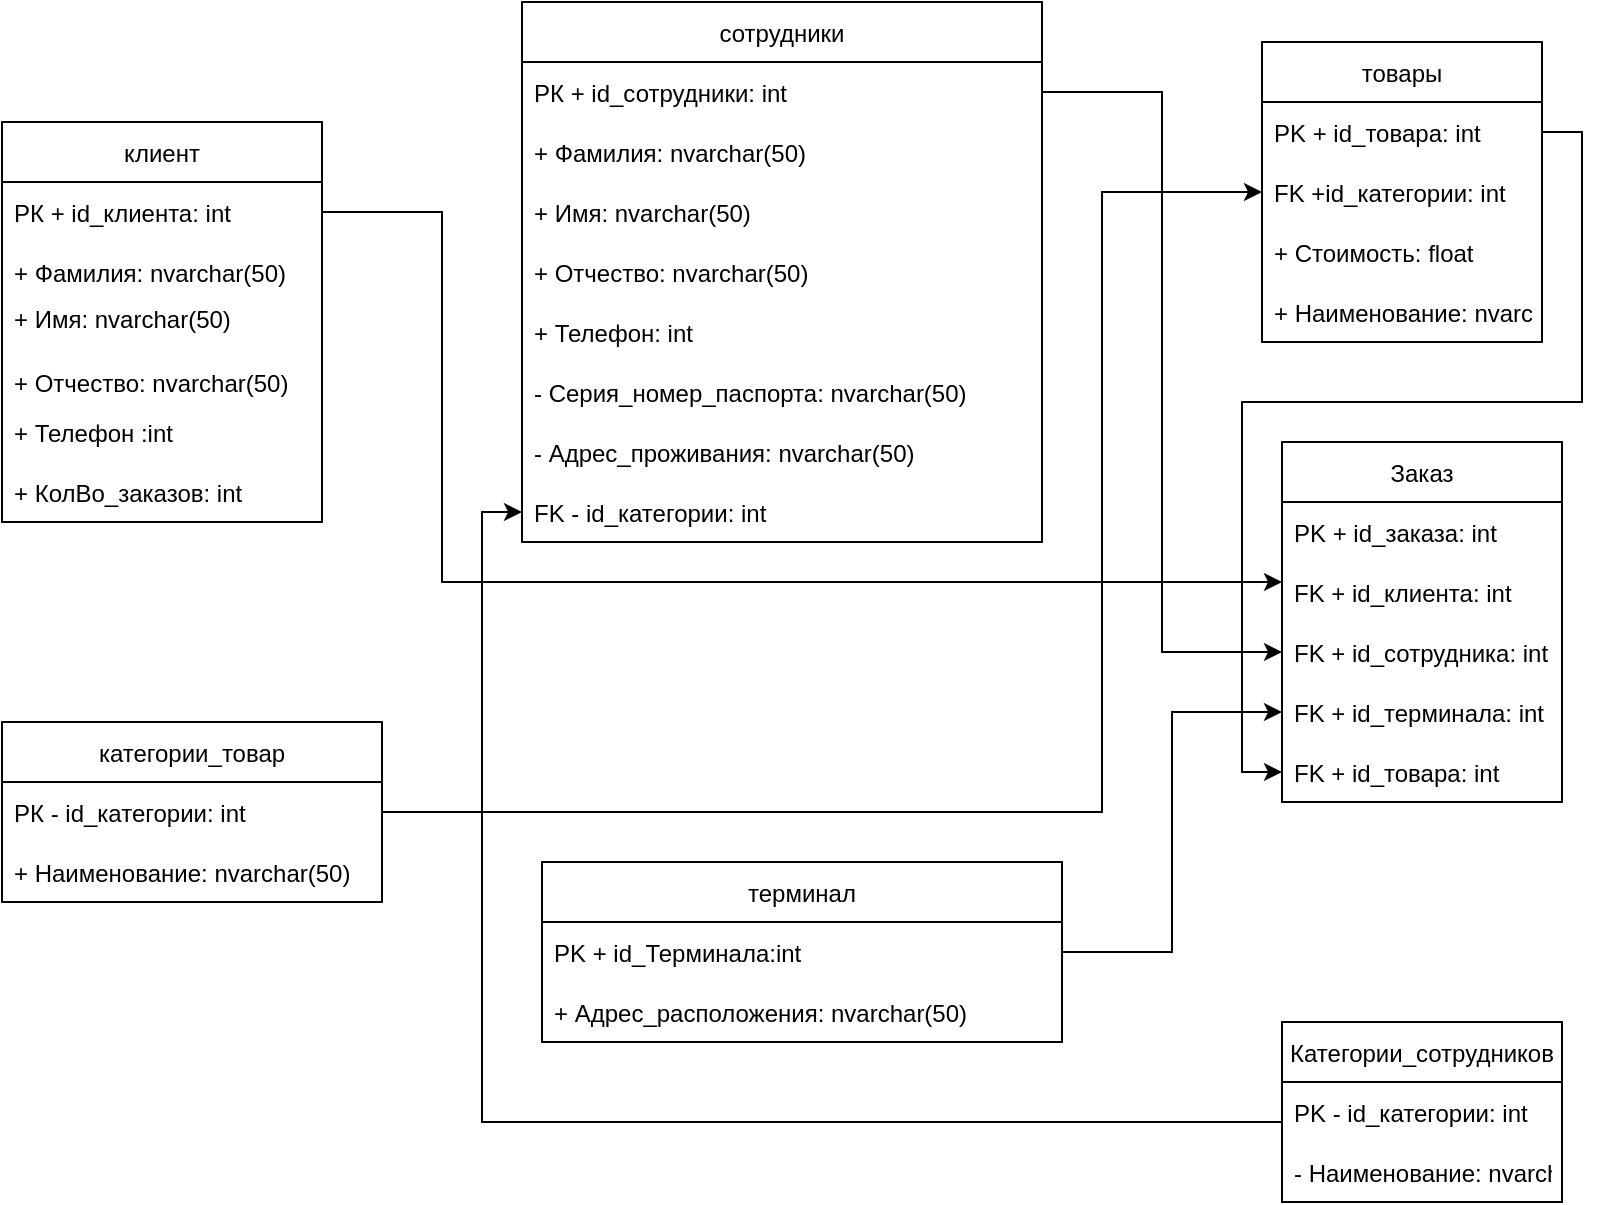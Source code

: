 <mxfile version="20.5.1" type="device"><diagram id="XM5RyU9tCURgkh5YD1RU" name="Страница 1"><mxGraphModel dx="1021" dy="567" grid="1" gridSize="10" guides="1" tooltips="1" connect="1" arrows="1" fold="1" page="1" pageScale="1" pageWidth="827" pageHeight="1169" math="0" shadow="0"><root><mxCell id="0"/><mxCell id="1" parent="0"/><mxCell id="2_jcgtozW0Dtklk9Thox-52" style="edgeStyle=orthogonalEdgeStyle;rounded=0;orthogonalLoop=1;jettySize=auto;html=1;" edge="1" parent="1" source="2_jcgtozW0Dtklk9Thox-3" target="2_jcgtozW0Dtklk9Thox-40"><mxGeometry relative="1" as="geometry"><mxPoint x="620" y="250" as="targetPoint"/><Array as="points"><mxPoint x="260" y="125"/><mxPoint x="260" y="310"/></Array></mxGeometry></mxCell><mxCell id="2_jcgtozW0Dtklk9Thox-2" value="клиент" style="swimlane;fontStyle=0;childLayout=stackLayout;horizontal=1;startSize=30;horizontalStack=0;resizeParent=1;resizeParentMax=0;resizeLast=0;collapsible=1;marginBottom=0;" vertex="1" parent="1"><mxGeometry x="40" y="80" width="160" height="200" as="geometry"/></mxCell><mxCell id="2_jcgtozW0Dtklk9Thox-3" value="РК + id_клиента: int" style="text;strokeColor=none;fillColor=none;align=left;verticalAlign=middle;spacingLeft=4;spacingRight=4;overflow=hidden;points=[[0,0.5],[1,0.5]];portConstraint=eastwest;rotatable=0;" vertex="1" parent="2_jcgtozW0Dtklk9Thox-2"><mxGeometry y="30" width="160" height="30" as="geometry"/></mxCell><mxCell id="2_jcgtozW0Dtklk9Thox-4" value="+ Фамилия: nvarchar(50)" style="text;strokeColor=none;fillColor=none;align=left;verticalAlign=middle;spacingLeft=4;spacingRight=4;overflow=hidden;points=[[0,0.5],[1,0.5]];portConstraint=eastwest;rotatable=0;" vertex="1" parent="2_jcgtozW0Dtklk9Thox-2"><mxGeometry y="60" width="160" height="30" as="geometry"/></mxCell><mxCell id="2_jcgtozW0Dtklk9Thox-5" value="+ Имя: nvarchar(50)&#10;" style="text;strokeColor=none;fillColor=none;align=left;verticalAlign=middle;spacingLeft=4;spacingRight=4;overflow=hidden;points=[[0,0.5],[1,0.5]];portConstraint=eastwest;rotatable=0;" vertex="1" parent="2_jcgtozW0Dtklk9Thox-2"><mxGeometry y="90" width="160" height="30" as="geometry"/></mxCell><mxCell id="2_jcgtozW0Dtklk9Thox-13" value="+ Отчество: nvarchar(50)" style="text;strokeColor=none;fillColor=none;align=left;verticalAlign=middle;spacingLeft=4;spacingRight=4;overflow=hidden;points=[[0,0.5],[1,0.5]];portConstraint=eastwest;rotatable=0;" vertex="1" parent="2_jcgtozW0Dtklk9Thox-2"><mxGeometry y="120" width="160" height="20" as="geometry"/></mxCell><mxCell id="2_jcgtozW0Dtklk9Thox-15" value="+ Телефон :int" style="text;strokeColor=none;fillColor=none;align=left;verticalAlign=middle;spacingLeft=4;spacingRight=4;overflow=hidden;points=[[0,0.5],[1,0.5]];portConstraint=eastwest;rotatable=0;" vertex="1" parent="2_jcgtozW0Dtklk9Thox-2"><mxGeometry y="140" width="160" height="30" as="geometry"/></mxCell><mxCell id="2_jcgtozW0Dtklk9Thox-14" value="+ КолВо_заказов: int" style="text;strokeColor=none;fillColor=none;align=left;verticalAlign=middle;spacingLeft=4;spacingRight=4;overflow=hidden;points=[[0,0.5],[1,0.5]];portConstraint=eastwest;rotatable=0;" vertex="1" parent="2_jcgtozW0Dtklk9Thox-2"><mxGeometry y="170" width="160" height="30" as="geometry"/></mxCell><mxCell id="2_jcgtozW0Dtklk9Thox-17" value="сотрудники" style="swimlane;fontStyle=0;childLayout=stackLayout;horizontal=1;startSize=30;horizontalStack=0;resizeParent=1;resizeParentMax=0;resizeLast=0;collapsible=1;marginBottom=0;" vertex="1" parent="1"><mxGeometry x="300" y="20" width="260" height="270" as="geometry"/></mxCell><mxCell id="2_jcgtozW0Dtklk9Thox-18" value="РК + id_сотрудники: int" style="text;strokeColor=none;fillColor=none;align=left;verticalAlign=middle;spacingLeft=4;spacingRight=4;overflow=hidden;points=[[0,0.5],[1,0.5]];portConstraint=eastwest;rotatable=0;" vertex="1" parent="2_jcgtozW0Dtklk9Thox-17"><mxGeometry y="30" width="260" height="30" as="geometry"/></mxCell><mxCell id="2_jcgtozW0Dtklk9Thox-19" value="+ Фамилия: nvarchar(50)" style="text;strokeColor=none;fillColor=none;align=left;verticalAlign=middle;spacingLeft=4;spacingRight=4;overflow=hidden;points=[[0,0.5],[1,0.5]];portConstraint=eastwest;rotatable=0;" vertex="1" parent="2_jcgtozW0Dtklk9Thox-17"><mxGeometry y="60" width="260" height="30" as="geometry"/></mxCell><mxCell id="2_jcgtozW0Dtklk9Thox-20" value="+ Имя: nvarchar(50)" style="text;strokeColor=none;fillColor=none;align=left;verticalAlign=middle;spacingLeft=4;spacingRight=4;overflow=hidden;points=[[0,0.5],[1,0.5]];portConstraint=eastwest;rotatable=0;" vertex="1" parent="2_jcgtozW0Dtklk9Thox-17"><mxGeometry y="90" width="260" height="30" as="geometry"/></mxCell><mxCell id="2_jcgtozW0Dtklk9Thox-29" value="+ Отчество: nvarchar(50)" style="text;strokeColor=none;fillColor=none;align=left;verticalAlign=middle;spacingLeft=4;spacingRight=4;overflow=hidden;points=[[0,0.5],[1,0.5]];portConstraint=eastwest;rotatable=0;" vertex="1" parent="2_jcgtozW0Dtklk9Thox-17"><mxGeometry y="120" width="260" height="30" as="geometry"/></mxCell><mxCell id="2_jcgtozW0Dtklk9Thox-30" value="+ Телефон: int" style="text;strokeColor=none;fillColor=none;align=left;verticalAlign=middle;spacingLeft=4;spacingRight=4;overflow=hidden;points=[[0,0.5],[1,0.5]];portConstraint=eastwest;rotatable=0;" vertex="1" parent="2_jcgtozW0Dtklk9Thox-17"><mxGeometry y="150" width="260" height="30" as="geometry"/></mxCell><mxCell id="2_jcgtozW0Dtklk9Thox-31" value="- Серия_номер_паспорта: nvarchar(50)" style="text;strokeColor=none;fillColor=none;align=left;verticalAlign=middle;spacingLeft=4;spacingRight=4;overflow=hidden;points=[[0,0.5],[1,0.5]];portConstraint=eastwest;rotatable=0;" vertex="1" parent="2_jcgtozW0Dtklk9Thox-17"><mxGeometry y="180" width="260" height="30" as="geometry"/></mxCell><mxCell id="2_jcgtozW0Dtklk9Thox-32" value="- Адрес_проживания: nvarchar(50)" style="text;strokeColor=none;fillColor=none;align=left;verticalAlign=middle;spacingLeft=4;spacingRight=4;overflow=hidden;points=[[0,0.5],[1,0.5]];portConstraint=eastwest;rotatable=0;" vertex="1" parent="2_jcgtozW0Dtklk9Thox-17"><mxGeometry y="210" width="260" height="30" as="geometry"/></mxCell><mxCell id="2_jcgtozW0Dtklk9Thox-33" value="FK - id_категории: int" style="text;strokeColor=none;fillColor=none;align=left;verticalAlign=middle;spacingLeft=4;spacingRight=4;overflow=hidden;points=[[0,0.5],[1,0.5]];portConstraint=eastwest;rotatable=0;" vertex="1" parent="2_jcgtozW0Dtklk9Thox-17"><mxGeometry y="240" width="260" height="30" as="geometry"/></mxCell><mxCell id="2_jcgtozW0Dtklk9Thox-21" value="категории_товар" style="swimlane;fontStyle=0;childLayout=stackLayout;horizontal=1;startSize=30;horizontalStack=0;resizeParent=1;resizeParentMax=0;resizeLast=0;collapsible=1;marginBottom=0;" vertex="1" parent="1"><mxGeometry x="40" y="380" width="190" height="90" as="geometry"/></mxCell><mxCell id="2_jcgtozW0Dtklk9Thox-22" value="РК - id_категории: int" style="text;strokeColor=none;fillColor=none;align=left;verticalAlign=middle;spacingLeft=4;spacingRight=4;overflow=hidden;points=[[0,0.5],[1,0.5]];portConstraint=eastwest;rotatable=0;" vertex="1" parent="2_jcgtozW0Dtklk9Thox-21"><mxGeometry y="30" width="190" height="30" as="geometry"/></mxCell><mxCell id="2_jcgtozW0Dtklk9Thox-23" value="+ Наименование: nvarchar(50)" style="text;strokeColor=none;fillColor=none;align=left;verticalAlign=middle;spacingLeft=4;spacingRight=4;overflow=hidden;points=[[0,0.5],[1,0.5]];portConstraint=eastwest;rotatable=0;" vertex="1" parent="2_jcgtozW0Dtklk9Thox-21"><mxGeometry y="60" width="190" height="30" as="geometry"/></mxCell><mxCell id="2_jcgtozW0Dtklk9Thox-25" value="терминал" style="swimlane;fontStyle=0;childLayout=stackLayout;horizontal=1;startSize=30;horizontalStack=0;resizeParent=1;resizeParentMax=0;resizeLast=0;collapsible=1;marginBottom=0;" vertex="1" parent="1"><mxGeometry x="310" y="450" width="260" height="90" as="geometry"/></mxCell><mxCell id="2_jcgtozW0Dtklk9Thox-26" value="PK + id_Терминала:int" style="text;strokeColor=none;fillColor=none;align=left;verticalAlign=middle;spacingLeft=4;spacingRight=4;overflow=hidden;points=[[0,0.5],[1,0.5]];portConstraint=eastwest;rotatable=0;" vertex="1" parent="2_jcgtozW0Dtklk9Thox-25"><mxGeometry y="30" width="260" height="30" as="geometry"/></mxCell><mxCell id="2_jcgtozW0Dtklk9Thox-27" value="+ Адрес_расположения: nvarchar(50)" style="text;strokeColor=none;fillColor=none;align=left;verticalAlign=middle;spacingLeft=4;spacingRight=4;overflow=hidden;points=[[0,0.5],[1,0.5]];portConstraint=eastwest;rotatable=0;" vertex="1" parent="2_jcgtozW0Dtklk9Thox-25"><mxGeometry y="60" width="260" height="30" as="geometry"/></mxCell><mxCell id="2_jcgtozW0Dtklk9Thox-34" value="товары" style="swimlane;fontStyle=0;childLayout=stackLayout;horizontal=1;startSize=30;horizontalStack=0;resizeParent=1;resizeParentMax=0;resizeLast=0;collapsible=1;marginBottom=0;" vertex="1" parent="1"><mxGeometry x="670" y="40" width="140" height="150" as="geometry"/></mxCell><mxCell id="2_jcgtozW0Dtklk9Thox-35" value="PK + id_товара: int" style="text;strokeColor=none;fillColor=none;align=left;verticalAlign=middle;spacingLeft=4;spacingRight=4;overflow=hidden;points=[[0,0.5],[1,0.5]];portConstraint=eastwest;rotatable=0;" vertex="1" parent="2_jcgtozW0Dtklk9Thox-34"><mxGeometry y="30" width="140" height="30" as="geometry"/></mxCell><mxCell id="2_jcgtozW0Dtklk9Thox-36" value="FK +id_категории: int" style="text;strokeColor=none;fillColor=none;align=left;verticalAlign=middle;spacingLeft=4;spacingRight=4;overflow=hidden;points=[[0,0.5],[1,0.5]];portConstraint=eastwest;rotatable=0;" vertex="1" parent="2_jcgtozW0Dtklk9Thox-34"><mxGeometry y="60" width="140" height="30" as="geometry"/></mxCell><mxCell id="2_jcgtozW0Dtklk9Thox-37" value="+ Стоимость: float" style="text;strokeColor=none;fillColor=none;align=left;verticalAlign=middle;spacingLeft=4;spacingRight=4;overflow=hidden;points=[[0,0.5],[1,0.5]];portConstraint=eastwest;rotatable=0;" vertex="1" parent="2_jcgtozW0Dtklk9Thox-34"><mxGeometry y="90" width="140" height="30" as="geometry"/></mxCell><mxCell id="2_jcgtozW0Dtklk9Thox-46" value="+ Наименование: nvarchar(100)" style="text;strokeColor=none;fillColor=none;align=left;verticalAlign=middle;spacingLeft=4;spacingRight=4;overflow=hidden;points=[[0,0.5],[1,0.5]];portConstraint=eastwest;rotatable=0;" vertex="1" parent="2_jcgtozW0Dtklk9Thox-34"><mxGeometry y="120" width="140" height="30" as="geometry"/></mxCell><mxCell id="2_jcgtozW0Dtklk9Thox-38" value="Заказ" style="swimlane;fontStyle=0;childLayout=stackLayout;horizontal=1;startSize=30;horizontalStack=0;resizeParent=1;resizeParentMax=0;resizeLast=0;collapsible=1;marginBottom=0;" vertex="1" parent="1"><mxGeometry x="680" y="240" width="140" height="180" as="geometry"/></mxCell><mxCell id="2_jcgtozW0Dtklk9Thox-39" value="PK + id_заказа: int" style="text;strokeColor=none;fillColor=none;align=left;verticalAlign=middle;spacingLeft=4;spacingRight=4;overflow=hidden;points=[[0,0.5],[1,0.5]];portConstraint=eastwest;rotatable=0;" vertex="1" parent="2_jcgtozW0Dtklk9Thox-38"><mxGeometry y="30" width="140" height="30" as="geometry"/></mxCell><mxCell id="2_jcgtozW0Dtklk9Thox-40" value="FK + id_клиента: int" style="text;strokeColor=none;fillColor=none;align=left;verticalAlign=middle;spacingLeft=4;spacingRight=4;overflow=hidden;points=[[0,0.5],[1,0.5]];portConstraint=eastwest;rotatable=0;" vertex="1" parent="2_jcgtozW0Dtklk9Thox-38"><mxGeometry y="60" width="140" height="30" as="geometry"/></mxCell><mxCell id="2_jcgtozW0Dtklk9Thox-50" value="FK + id_сотрудника: int" style="text;strokeColor=none;fillColor=none;align=left;verticalAlign=middle;spacingLeft=4;spacingRight=4;overflow=hidden;points=[[0,0.5],[1,0.5]];portConstraint=eastwest;rotatable=0;" vertex="1" parent="2_jcgtozW0Dtklk9Thox-38"><mxGeometry y="90" width="140" height="30" as="geometry"/></mxCell><mxCell id="2_jcgtozW0Dtklk9Thox-41" value="FK + id_терминала: int" style="text;strokeColor=none;fillColor=none;align=left;verticalAlign=middle;spacingLeft=4;spacingRight=4;overflow=hidden;points=[[0,0.5],[1,0.5]];portConstraint=eastwest;rotatable=0;" vertex="1" parent="2_jcgtozW0Dtklk9Thox-38"><mxGeometry y="120" width="140" height="30" as="geometry"/></mxCell><mxCell id="2_jcgtozW0Dtklk9Thox-49" value="FK + id_товара: int" style="text;strokeColor=none;fillColor=none;align=left;verticalAlign=middle;spacingLeft=4;spacingRight=4;overflow=hidden;points=[[0,0.5],[1,0.5]];portConstraint=eastwest;rotatable=0;" vertex="1" parent="2_jcgtozW0Dtklk9Thox-38"><mxGeometry y="150" width="140" height="30" as="geometry"/></mxCell><mxCell id="2_jcgtozW0Dtklk9Thox-42" value="Категории_сотрудников" style="swimlane;fontStyle=0;childLayout=stackLayout;horizontal=1;startSize=30;horizontalStack=0;resizeParent=1;resizeParentMax=0;resizeLast=0;collapsible=1;marginBottom=0;" vertex="1" parent="1"><mxGeometry x="680" y="530" width="140" height="90" as="geometry"/></mxCell><mxCell id="2_jcgtozW0Dtklk9Thox-43" value="PK - id_категории: int" style="text;strokeColor=none;fillColor=none;align=left;verticalAlign=middle;spacingLeft=4;spacingRight=4;overflow=hidden;points=[[0,0.5],[1,0.5]];portConstraint=eastwest;rotatable=0;" vertex="1" parent="2_jcgtozW0Dtklk9Thox-42"><mxGeometry y="30" width="140" height="30" as="geometry"/></mxCell><mxCell id="2_jcgtozW0Dtklk9Thox-44" value="- Наименование: nvarchar(50)" style="text;strokeColor=none;fillColor=none;align=left;verticalAlign=middle;spacingLeft=4;spacingRight=4;overflow=hidden;points=[[0,0.5],[1,0.5]];portConstraint=eastwest;rotatable=0;" vertex="1" parent="2_jcgtozW0Dtklk9Thox-42"><mxGeometry y="60" width="140" height="30" as="geometry"/></mxCell><mxCell id="2_jcgtozW0Dtklk9Thox-53" style="edgeStyle=orthogonalEdgeStyle;rounded=0;orthogonalLoop=1;jettySize=auto;html=1;entryX=0;entryY=0.5;entryDx=0;entryDy=0;" edge="1" parent="1" source="2_jcgtozW0Dtklk9Thox-18" target="2_jcgtozW0Dtklk9Thox-50"><mxGeometry relative="1" as="geometry"><mxPoint x="590" y="350" as="targetPoint"/></mxGeometry></mxCell><mxCell id="2_jcgtozW0Dtklk9Thox-54" style="edgeStyle=orthogonalEdgeStyle;rounded=0;orthogonalLoop=1;jettySize=auto;html=1;entryX=0;entryY=0.5;entryDx=0;entryDy=0;" edge="1" parent="1" source="2_jcgtozW0Dtklk9Thox-22" target="2_jcgtozW0Dtklk9Thox-36"><mxGeometry relative="1" as="geometry"><mxPoint x="650" y="170" as="targetPoint"/><Array as="points"><mxPoint x="590" y="425"/><mxPoint x="590" y="115"/></Array></mxGeometry></mxCell><mxCell id="2_jcgtozW0Dtklk9Thox-55" style="edgeStyle=orthogonalEdgeStyle;rounded=0;orthogonalLoop=1;jettySize=auto;html=1;entryX=0;entryY=0.5;entryDx=0;entryDy=0;" edge="1" parent="1" source="2_jcgtozW0Dtklk9Thox-26" target="2_jcgtozW0Dtklk9Thox-41"><mxGeometry relative="1" as="geometry"><mxPoint x="660" y="400" as="targetPoint"/></mxGeometry></mxCell><mxCell id="2_jcgtozW0Dtklk9Thox-56" style="edgeStyle=orthogonalEdgeStyle;rounded=0;orthogonalLoop=1;jettySize=auto;html=1;entryX=0;entryY=0.5;entryDx=0;entryDy=0;" edge="1" parent="1" source="2_jcgtozW0Dtklk9Thox-43" target="2_jcgtozW0Dtklk9Thox-33"><mxGeometry relative="1" as="geometry"><Array as="points"><mxPoint x="680" y="580"/><mxPoint x="280" y="580"/><mxPoint x="280" y="275"/></Array></mxGeometry></mxCell><mxCell id="2_jcgtozW0Dtklk9Thox-57" style="edgeStyle=orthogonalEdgeStyle;rounded=0;orthogonalLoop=1;jettySize=auto;html=1;entryX=0;entryY=0.5;entryDx=0;entryDy=0;" edge="1" parent="1" source="2_jcgtozW0Dtklk9Thox-35" target="2_jcgtozW0Dtklk9Thox-49"><mxGeometry relative="1" as="geometry"><mxPoint x="630" y="370" as="targetPoint"/><Array as="points"><mxPoint x="830" y="85"/><mxPoint x="830" y="220"/><mxPoint x="660" y="220"/><mxPoint x="660" y="405"/></Array></mxGeometry></mxCell></root></mxGraphModel></diagram></mxfile>